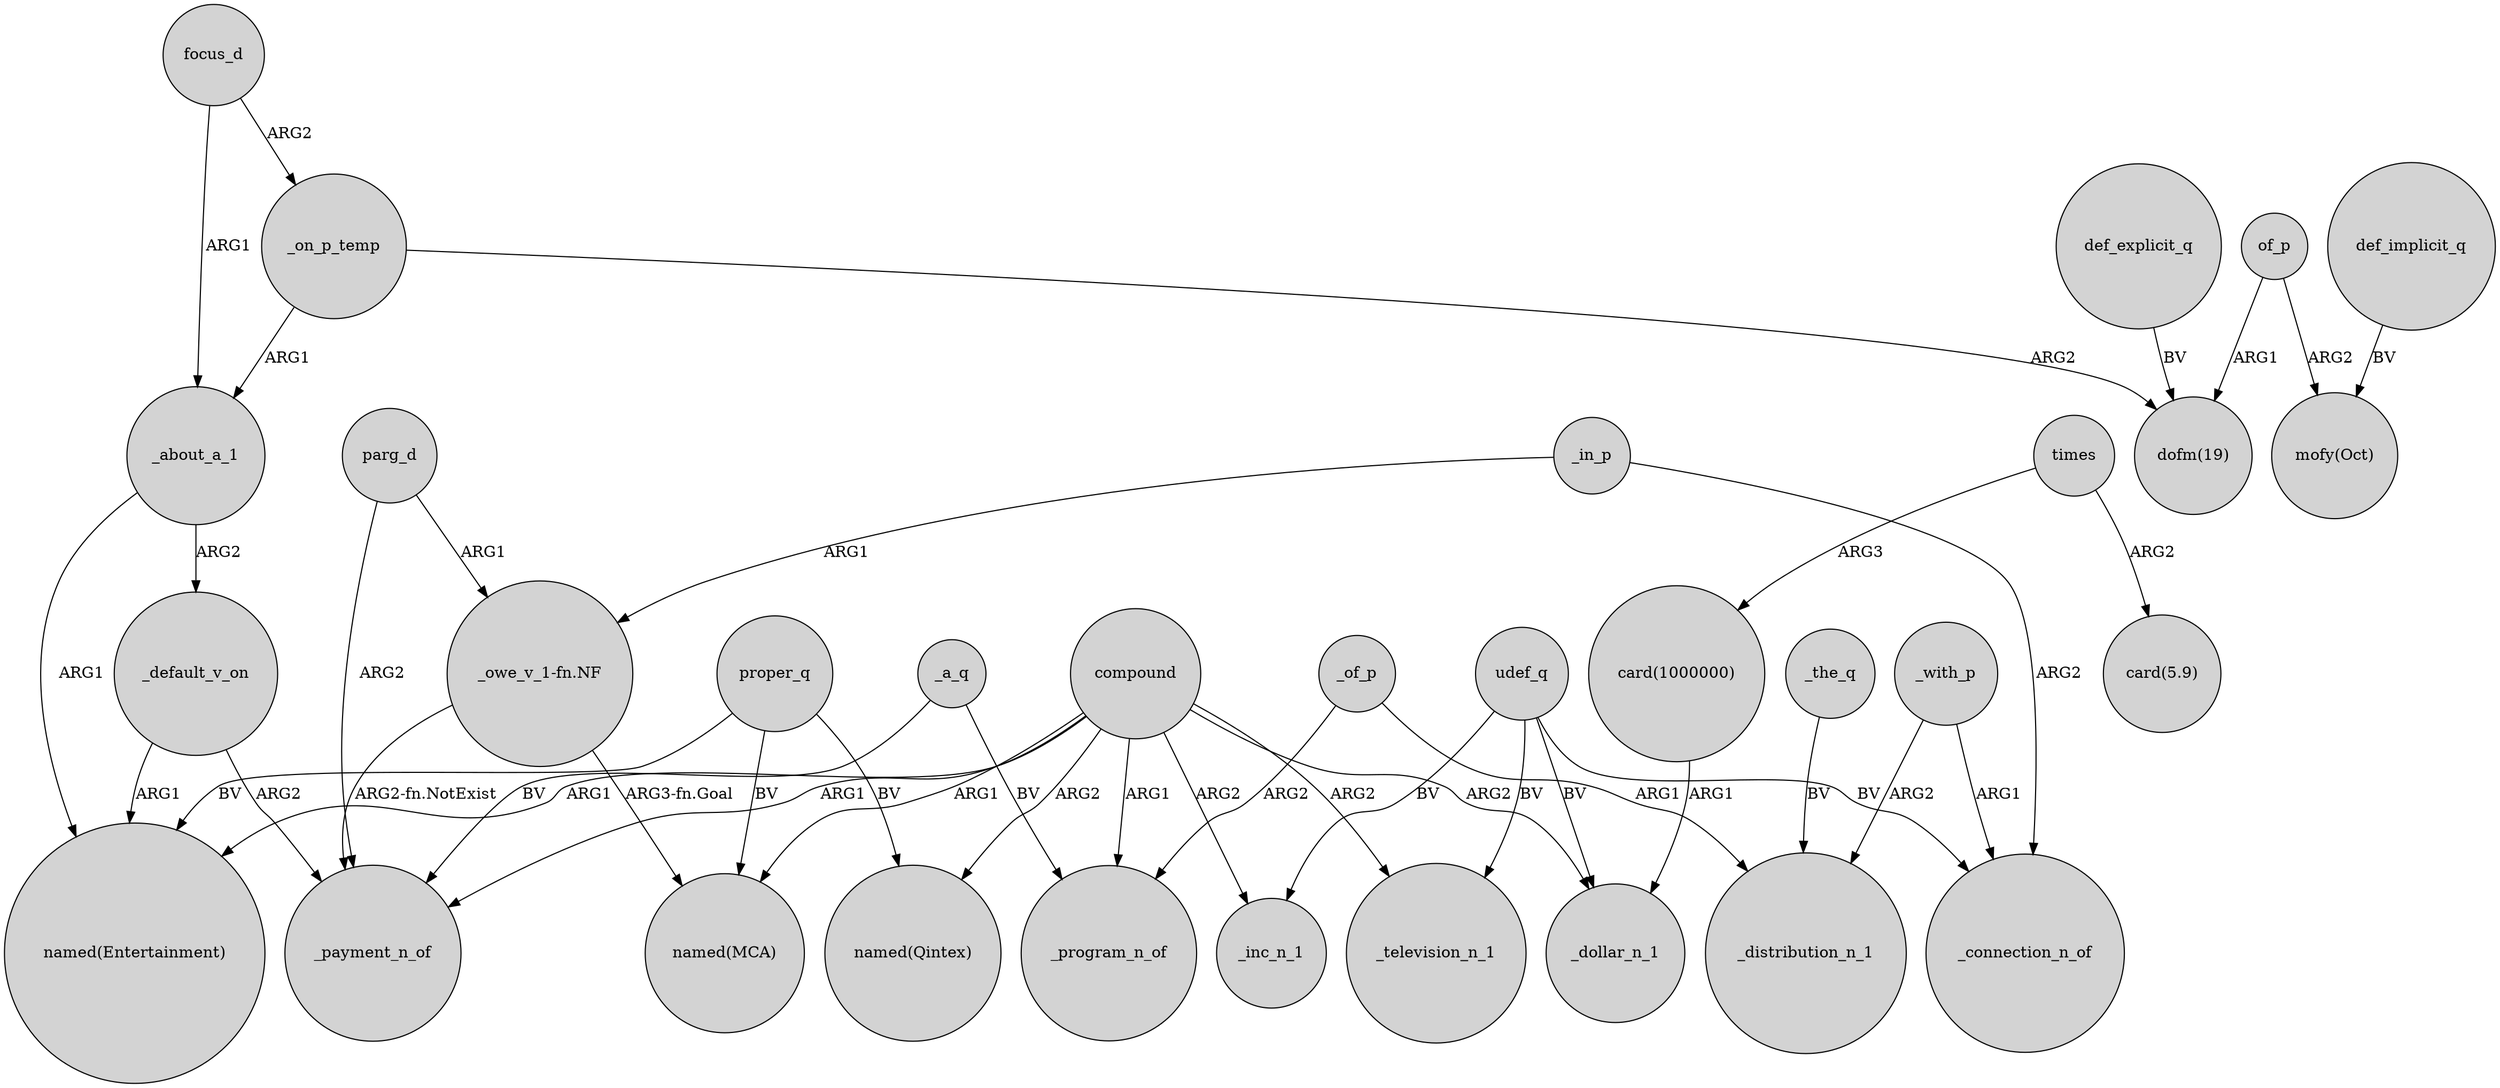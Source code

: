 digraph {
	node [shape=circle style=filled]
	_on_p_temp -> _about_a_1 [label=ARG1]
	_a_q -> _payment_n_of [label=BV]
	"card(1000000)" -> _dollar_n_1 [label=ARG1]
	_about_a_1 -> "named(Entertainment)" [label=ARG1]
	udef_q -> _inc_n_1 [label=BV]
	def_implicit_q -> "mofy(Oct)" [label=BV]
	_default_v_on -> _payment_n_of [label=ARG2]
	udef_q -> _television_n_1 [label=BV]
	_about_a_1 -> _default_v_on [label=ARG2]
	proper_q -> "named(Qintex)" [label=BV]
	_of_p -> _distribution_n_1 [label=ARG1]
	_of_p -> _program_n_of [label=ARG2]
	_in_p -> "_owe_v_1-fn.NF" [label=ARG1]
	_with_p -> _connection_n_of [label=ARG1]
	of_p -> "mofy(Oct)" [label=ARG2]
	compound -> "named(Qintex)" [label=ARG2]
	_in_p -> _connection_n_of [label=ARG2]
	focus_d -> _on_p_temp [label=ARG2]
	compound -> "named(MCA)" [label=ARG1]
	_the_q -> _distribution_n_1 [label=BV]
	"_owe_v_1-fn.NF" -> "named(MCA)" [label="ARG3-fn.Goal"]
	proper_q -> "named(MCA)" [label=BV]
	parg_d -> "_owe_v_1-fn.NF" [label=ARG1]
	_default_v_on -> "named(Entertainment)" [label=ARG1]
	def_explicit_q -> "dofm(19)" [label=BV]
	times -> "card(1000000)" [label=ARG3]
	compound -> _payment_n_of [label=ARG1]
	_a_q -> _program_n_of [label=BV]
	proper_q -> "named(Entertainment)" [label=BV]
	focus_d -> _about_a_1 [label=ARG1]
	udef_q -> _connection_n_of [label=BV]
	of_p -> "dofm(19)" [label=ARG1]
	compound -> _program_n_of [label=ARG1]
	_on_p_temp -> "dofm(19)" [label=ARG2]
	compound -> "named(Entertainment)" [label=ARG1]
	times -> "card(5.9)" [label=ARG2]
	compound -> _dollar_n_1 [label=ARG2]
	parg_d -> _payment_n_of [label=ARG2]
	compound -> _inc_n_1 [label=ARG2]
	_with_p -> _distribution_n_1 [label=ARG2]
	"_owe_v_1-fn.NF" -> _payment_n_of [label="ARG2-fn.NotExist"]
	udef_q -> _dollar_n_1 [label=BV]
	compound -> _television_n_1 [label=ARG2]
}
